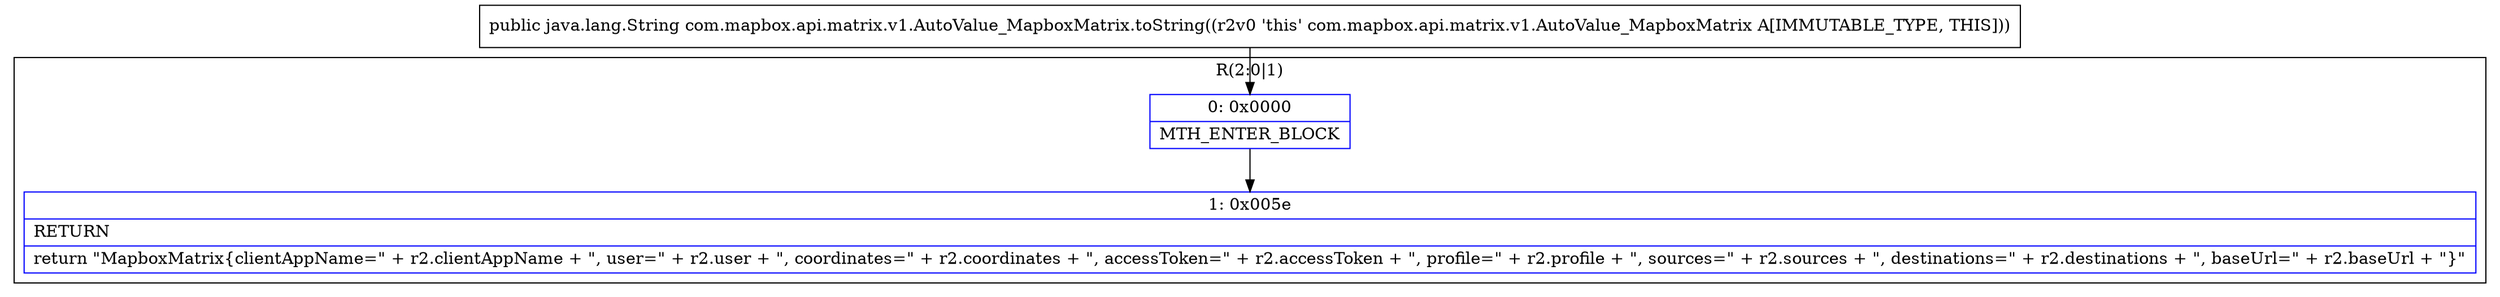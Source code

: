 digraph "CFG forcom.mapbox.api.matrix.v1.AutoValue_MapboxMatrix.toString()Ljava\/lang\/String;" {
subgraph cluster_Region_723216111 {
label = "R(2:0|1)";
node [shape=record,color=blue];
Node_0 [shape=record,label="{0\:\ 0x0000|MTH_ENTER_BLOCK\l}"];
Node_1 [shape=record,label="{1\:\ 0x005e|RETURN\l|return \"MapboxMatrix\{clientAppName=\" + r2.clientAppName + \", user=\" + r2.user + \", coordinates=\" + r2.coordinates + \", accessToken=\" + r2.accessToken + \", profile=\" + r2.profile + \", sources=\" + r2.sources + \", destinations=\" + r2.destinations + \", baseUrl=\" + r2.baseUrl + \"\}\"\l}"];
}
MethodNode[shape=record,label="{public java.lang.String com.mapbox.api.matrix.v1.AutoValue_MapboxMatrix.toString((r2v0 'this' com.mapbox.api.matrix.v1.AutoValue_MapboxMatrix A[IMMUTABLE_TYPE, THIS])) }"];
MethodNode -> Node_0;
Node_0 -> Node_1;
}

